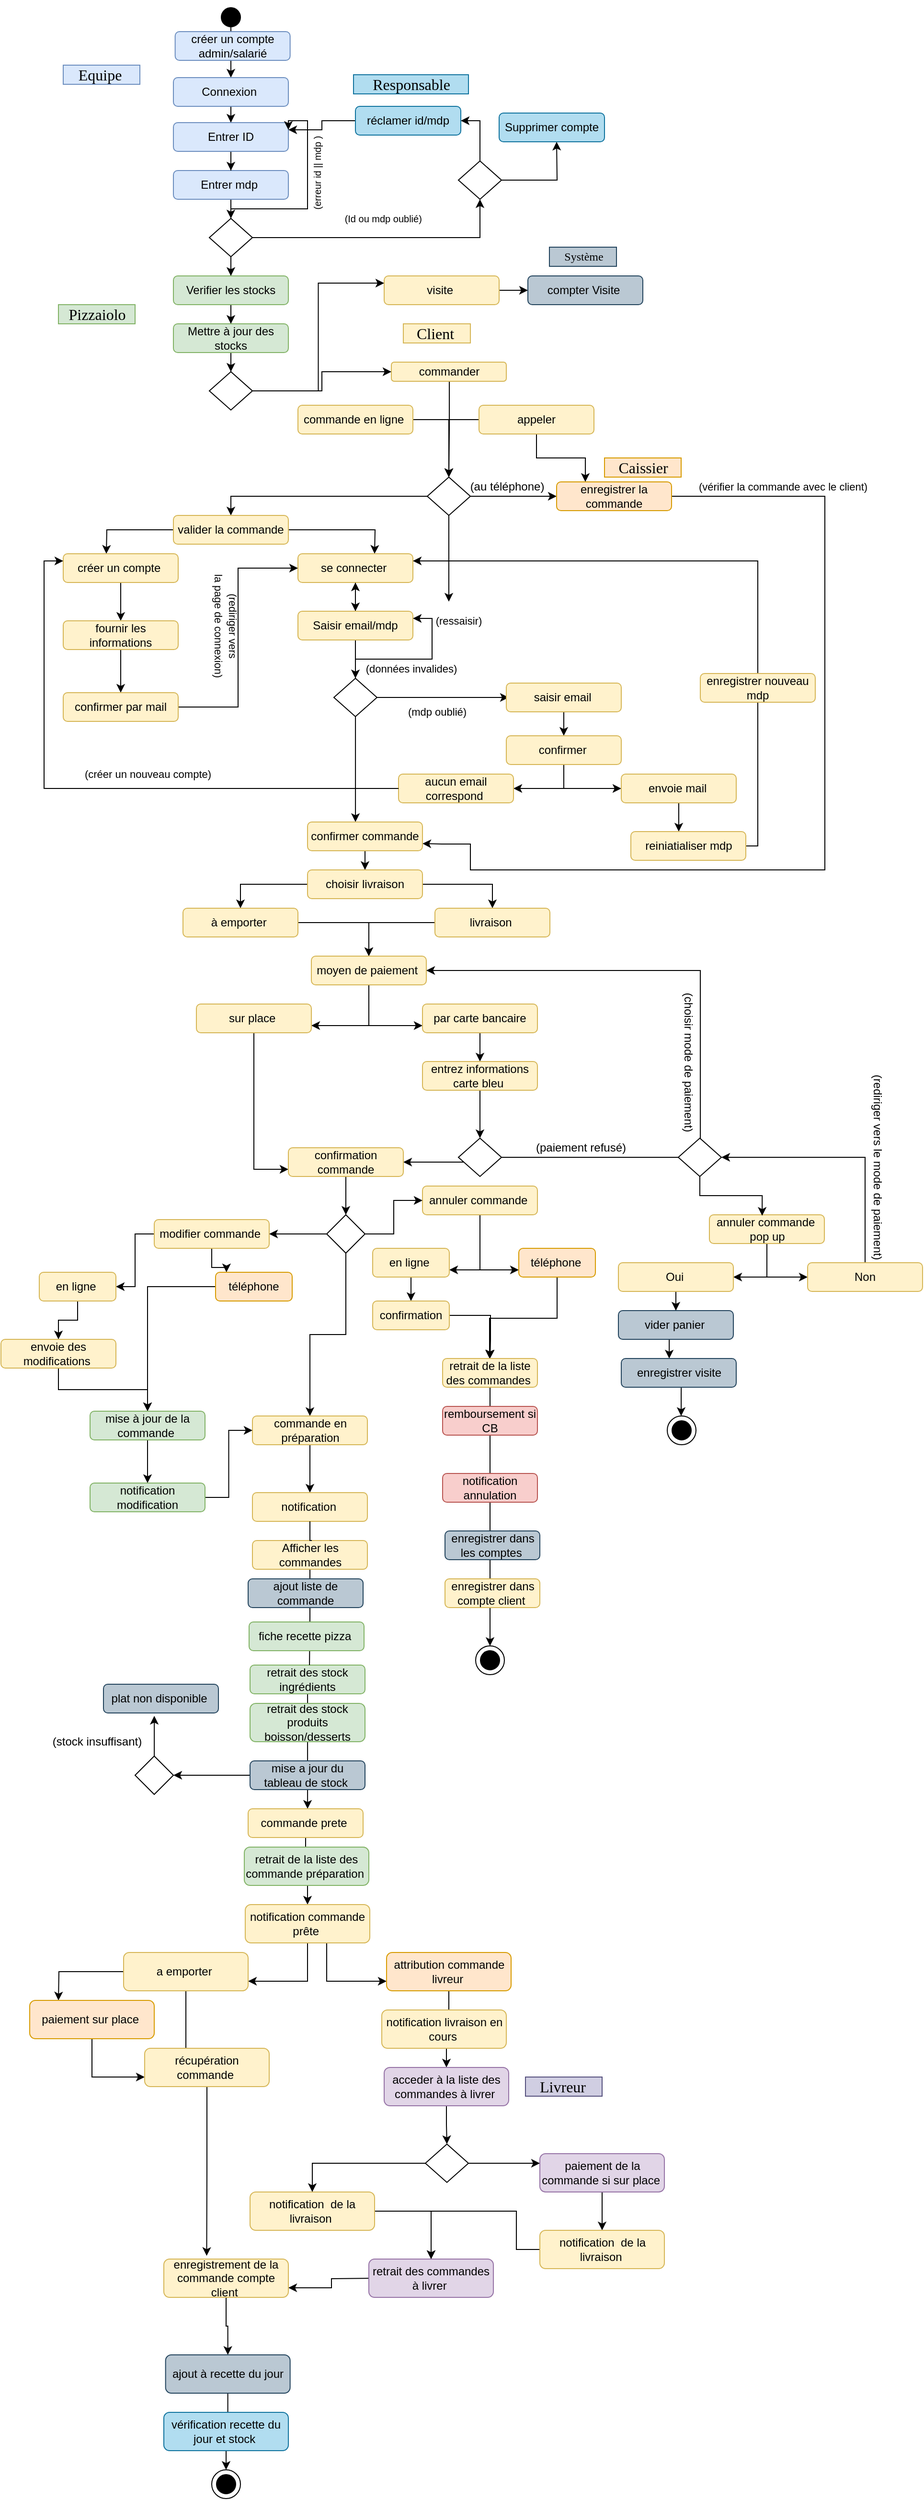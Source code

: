 <mxfile version="14.7.2" type="device"><diagram name="Page-1" id="2a216829-ef6e-dabb-86c1-c78162f3ba2b"><mxGraphModel dx="1517" dy="453" grid="1" gridSize="10" guides="1" tooltips="1" connect="1" arrows="1" fold="1" page="1" pageScale="1" pageWidth="850" pageHeight="1100" background="none" math="0" shadow="0"><root><mxCell id="0"/><mxCell id="1" parent="0"/><mxCell id="btZXWbWVGVATvZ9b52os-23" style="edgeStyle=orthogonalEdgeStyle;rounded=0;orthogonalLoop=1;jettySize=auto;html=1;entryX=0.5;entryY=0;entryDx=0;entryDy=0;" parent="1" source="btZXWbWVGVATvZ9b52os-1" target="btZXWbWVGVATvZ9b52os-2" edge="1"><mxGeometry relative="1" as="geometry"/></mxCell><mxCell id="btZXWbWVGVATvZ9b52os-24" style="edgeStyle=orthogonalEdgeStyle;rounded=0;orthogonalLoop=1;jettySize=auto;html=1;exitX=0.5;exitY=0;exitDx=0;exitDy=0;" parent="1" source="btZXWbWVGVATvZ9b52os-1" edge="1"><mxGeometry relative="1" as="geometry"><mxPoint x="220" y="40" as="targetPoint"/></mxGeometry></mxCell><mxCell id="btZXWbWVGVATvZ9b52os-1" value="" style="ellipse;whiteSpace=wrap;html=1;aspect=fixed;fillColor=#000000;" parent="1" vertex="1"><mxGeometry x="210" y="20" width="20" height="20" as="geometry"/></mxCell><mxCell id="btZXWbWVGVATvZ9b52os-11" style="edgeStyle=orthogonalEdgeStyle;rounded=0;orthogonalLoop=1;jettySize=auto;html=1;entryX=0.5;entryY=0;entryDx=0;entryDy=0;" parent="1" source="btZXWbWVGVATvZ9b52os-2" target="btZXWbWVGVATvZ9b52os-5" edge="1"><mxGeometry relative="1" as="geometry"/></mxCell><mxCell id="btZXWbWVGVATvZ9b52os-2" value="Connexion&amp;nbsp;" style="rounded=1;whiteSpace=wrap;html=1;fillColor=#dae8fc;rotation=0;strokeColor=#6c8ebf;" parent="1" vertex="1"><mxGeometry x="160" y="93" width="120" height="30" as="geometry"/></mxCell><mxCell id="btZXWbWVGVATvZ9b52os-3" value="&lt;font style=&quot;font-size: 16px&quot; face=&quot;Verdana&quot;&gt;Equipe&amp;nbsp;&lt;/font&gt;" style="text;html=1;align=center;verticalAlign=middle;resizable=0;points=[];autosize=1;strokeColor=#6c8ebf;fillColor=#dae8fc;" parent="1" vertex="1"><mxGeometry x="45" y="80" width="80" height="20" as="geometry"/></mxCell><mxCell id="btZXWbWVGVATvZ9b52os-13" style="edgeStyle=orthogonalEdgeStyle;rounded=0;orthogonalLoop=1;jettySize=auto;html=1;" parent="1" source="btZXWbWVGVATvZ9b52os-4" target="btZXWbWVGVATvZ9b52os-6" edge="1"><mxGeometry relative="1" as="geometry"/></mxCell><mxCell id="btZXWbWVGVATvZ9b52os-4" value="Entrer mdp&amp;nbsp;" style="rounded=1;whiteSpace=wrap;html=1;fillColor=#dae8fc;rotation=0;strokeColor=#6c8ebf;" parent="1" vertex="1"><mxGeometry x="160" y="190" width="120" height="30" as="geometry"/></mxCell><mxCell id="btZXWbWVGVATvZ9b52os-12" style="edgeStyle=orthogonalEdgeStyle;rounded=0;orthogonalLoop=1;jettySize=auto;html=1;" parent="1" source="btZXWbWVGVATvZ9b52os-5" target="btZXWbWVGVATvZ9b52os-4" edge="1"><mxGeometry relative="1" as="geometry"/></mxCell><mxCell id="btZXWbWVGVATvZ9b52os-5" value="Entrer ID" style="rounded=1;whiteSpace=wrap;html=1;fillColor=#dae8fc;rotation=0;strokeColor=#6c8ebf;" parent="1" vertex="1"><mxGeometry x="160" y="140" width="120" height="30" as="geometry"/></mxCell><mxCell id="btZXWbWVGVATvZ9b52os-7" style="edgeStyle=orthogonalEdgeStyle;rounded=0;orthogonalLoop=1;jettySize=auto;html=1;entryX=1;entryY=0.25;entryDx=0;entryDy=0;" parent="1" source="btZXWbWVGVATvZ9b52os-6" target="btZXWbWVGVATvZ9b52os-5" edge="1"><mxGeometry relative="1" as="geometry"><Array as="points"><mxPoint x="220" y="230"/><mxPoint x="300" y="230"/><mxPoint x="300" y="138"/></Array></mxGeometry></mxCell><mxCell id="btZXWbWVGVATvZ9b52os-31" style="edgeStyle=orthogonalEdgeStyle;rounded=0;orthogonalLoop=1;jettySize=auto;html=1;entryX=0.5;entryY=0;entryDx=0;entryDy=0;" parent="1" source="btZXWbWVGVATvZ9b52os-6" target="btZXWbWVGVATvZ9b52os-19" edge="1"><mxGeometry relative="1" as="geometry"/></mxCell><mxCell id="Mfy9SnptSqblJVTcbcia-10" style="edgeStyle=orthogonalEdgeStyle;rounded=0;orthogonalLoop=1;jettySize=auto;html=1;entryX=0.5;entryY=1;entryDx=0;entryDy=0;" edge="1" parent="1" source="btZXWbWVGVATvZ9b52os-6" target="Mfy9SnptSqblJVTcbcia-8"><mxGeometry relative="1" as="geometry"/></mxCell><mxCell id="btZXWbWVGVATvZ9b52os-6" value="" style="rhombus;whiteSpace=wrap;html=1;fillColor=#FFFFFF;" parent="1" vertex="1"><mxGeometry x="197.5" y="240" width="45" height="40" as="geometry"/></mxCell><mxCell id="btZXWbWVGVATvZ9b52os-15" style="edgeStyle=orthogonalEdgeStyle;rounded=0;orthogonalLoop=1;jettySize=auto;html=1;entryX=1;entryY=0.25;entryDx=0;entryDy=0;" parent="1" source="btZXWbWVGVATvZ9b52os-8" target="btZXWbWVGVATvZ9b52os-5" edge="1"><mxGeometry relative="1" as="geometry"/></mxCell><mxCell id="btZXWbWVGVATvZ9b52os-8" value="réclamer id/mdp" style="rounded=1;whiteSpace=wrap;html=1;fillColor=#b1ddf0;rotation=0;strokeColor=#10739e;" parent="1" vertex="1"><mxGeometry x="350" y="123" width="110" height="30" as="geometry"/></mxCell><mxCell id="btZXWbWVGVATvZ9b52os-14" value="&lt;font style=&quot;font-size: 10px&quot;&gt;(Id ou mdp oublié)&amp;nbsp;&lt;/font&gt;" style="text;html=1;align=center;verticalAlign=middle;resizable=0;points=[];autosize=1;strokeColor=none;" parent="1" vertex="1"><mxGeometry x="330" y="230" width="100" height="20" as="geometry"/></mxCell><mxCell id="btZXWbWVGVATvZ9b52os-16" value="&lt;font style=&quot;font-size: 10px&quot;&gt;(erreur id || mdp )&amp;nbsp;&amp;nbsp;&lt;/font&gt;" style="text;html=1;align=center;verticalAlign=middle;resizable=0;points=[];autosize=1;strokeColor=none;rotation=-90;" parent="1" vertex="1"><mxGeometry x="260" y="180" width="100" height="20" as="geometry"/></mxCell><mxCell id="btZXWbWVGVATvZ9b52os-32" style="edgeStyle=orthogonalEdgeStyle;rounded=0;orthogonalLoop=1;jettySize=auto;html=1;entryX=0.5;entryY=0;entryDx=0;entryDy=0;" parent="1" source="btZXWbWVGVATvZ9b52os-19" target="btZXWbWVGVATvZ9b52os-20" edge="1"><mxGeometry relative="1" as="geometry"/></mxCell><mxCell id="btZXWbWVGVATvZ9b52os-19" value="Verifier les stocks" style="rounded=1;whiteSpace=wrap;html=1;fillColor=#d5e8d4;rotation=0;strokeColor=#82b366;" parent="1" vertex="1"><mxGeometry x="160" y="300" width="120" height="30" as="geometry"/></mxCell><mxCell id="btZXWbWVGVATvZ9b52os-33" style="edgeStyle=orthogonalEdgeStyle;rounded=0;orthogonalLoop=1;jettySize=auto;html=1;" parent="1" source="btZXWbWVGVATvZ9b52os-20" target="btZXWbWVGVATvZ9b52os-27" edge="1"><mxGeometry relative="1" as="geometry"/></mxCell><mxCell id="btZXWbWVGVATvZ9b52os-20" value="Mettre à jour des stocks" style="rounded=1;whiteSpace=wrap;html=1;fillColor=#d5e8d4;rotation=0;strokeColor=#82b366;" parent="1" vertex="1"><mxGeometry x="160" y="350" width="120" height="30" as="geometry"/></mxCell><mxCell id="btZXWbWVGVATvZ9b52os-35" style="edgeStyle=orthogonalEdgeStyle;rounded=0;orthogonalLoop=1;jettySize=auto;html=1;entryX=0;entryY=0.5;entryDx=0;entryDy=0;" parent="1" source="btZXWbWVGVATvZ9b52os-21" target="btZXWbWVGVATvZ9b52os-34" edge="1"><mxGeometry relative="1" as="geometry"/></mxCell><mxCell id="btZXWbWVGVATvZ9b52os-21" value="visite&amp;nbsp;" style="rounded=1;whiteSpace=wrap;html=1;fillColor=#fff2cc;rotation=0;strokeColor=#d6b656;" parent="1" vertex="1"><mxGeometry x="380" y="300" width="120" height="30" as="geometry"/></mxCell><mxCell id="btZXWbWVGVATvZ9b52os-45" style="edgeStyle=orthogonalEdgeStyle;rounded=0;orthogonalLoop=1;jettySize=auto;html=1;entryX=0.5;entryY=0;entryDx=0;entryDy=0;" parent="1" edge="1"><mxGeometry relative="1" as="geometry"><mxPoint x="440" y="410" as="sourcePoint"/><mxPoint x="447.5" y="510" as="targetPoint"/><Array as="points"><mxPoint x="448" y="410"/><mxPoint x="448" y="460"/></Array></mxGeometry></mxCell><mxCell id="btZXWbWVGVATvZ9b52os-22" value="commander" style="rounded=1;whiteSpace=wrap;html=1;fillColor=#fff2cc;rotation=0;strokeColor=#d6b656;" parent="1" vertex="1"><mxGeometry x="387.5" y="390" width="120" height="20" as="geometry"/></mxCell><mxCell id="btZXWbWVGVATvZ9b52os-26" value="&lt;font face=&quot;Verdana&quot; style=&quot;font-size: 16px&quot;&gt;Client&amp;nbsp;&lt;/font&gt;" style="text;html=1;align=center;verticalAlign=middle;resizable=0;points=[];autosize=1;strokeColor=#d6b656;fillColor=#fff2cc;" parent="1" vertex="1"><mxGeometry x="400" y="350" width="70" height="20" as="geometry"/></mxCell><mxCell id="btZXWbWVGVATvZ9b52os-28" style="edgeStyle=orthogonalEdgeStyle;rounded=0;orthogonalLoop=1;jettySize=auto;html=1;entryX=0;entryY=0.5;entryDx=0;entryDy=0;" parent="1" source="btZXWbWVGVATvZ9b52os-27" target="btZXWbWVGVATvZ9b52os-22" edge="1"><mxGeometry relative="1" as="geometry"/></mxCell><mxCell id="btZXWbWVGVATvZ9b52os-30" style="edgeStyle=orthogonalEdgeStyle;rounded=0;orthogonalLoop=1;jettySize=auto;html=1;entryX=0;entryY=0.25;entryDx=0;entryDy=0;" parent="1" source="btZXWbWVGVATvZ9b52os-27" target="btZXWbWVGVATvZ9b52os-21" edge="1"><mxGeometry relative="1" as="geometry"/></mxCell><mxCell id="btZXWbWVGVATvZ9b52os-27" value="" style="rhombus;whiteSpace=wrap;html=1;fillColor=#FFFFFF;" parent="1" vertex="1"><mxGeometry x="197.5" y="400" width="45" height="40" as="geometry"/></mxCell><mxCell id="btZXWbWVGVATvZ9b52os-34" value="compter Visite&amp;nbsp;" style="rounded=1;whiteSpace=wrap;html=1;fillColor=#bac8d3;rotation=0;strokeColor=#23445d;" parent="1" vertex="1"><mxGeometry x="530" y="300" width="120" height="30" as="geometry"/></mxCell><mxCell id="btZXWbWVGVATvZ9b52os-43" style="edgeStyle=orthogonalEdgeStyle;rounded=0;orthogonalLoop=1;jettySize=auto;html=1;" parent="1" source="btZXWbWVGVATvZ9b52os-36" target="btZXWbWVGVATvZ9b52os-41" edge="1"><mxGeometry relative="1" as="geometry"/></mxCell><mxCell id="btZXWbWVGVATvZ9b52os-36" value="commande en ligne&amp;nbsp;" style="rounded=1;whiteSpace=wrap;html=1;fillColor=#fff2cc;rotation=0;strokeColor=#d6b656;" parent="1" vertex="1"><mxGeometry x="290" y="435" width="120" height="30" as="geometry"/></mxCell><mxCell id="btZXWbWVGVATvZ9b52os-44" style="edgeStyle=orthogonalEdgeStyle;rounded=0;orthogonalLoop=1;jettySize=auto;html=1;" parent="1" source="btZXWbWVGVATvZ9b52os-37" target="btZXWbWVGVATvZ9b52os-41" edge="1"><mxGeometry relative="1" as="geometry"/></mxCell><mxCell id="btZXWbWVGVATvZ9b52os-50" style="edgeStyle=orthogonalEdgeStyle;rounded=0;orthogonalLoop=1;jettySize=auto;html=1;entryX=0.25;entryY=0;entryDx=0;entryDy=0;" parent="1" source="btZXWbWVGVATvZ9b52os-37" target="btZXWbWVGVATvZ9b52os-49" edge="1"><mxGeometry relative="1" as="geometry"/></mxCell><mxCell id="btZXWbWVGVATvZ9b52os-37" value="appeler" style="rounded=1;whiteSpace=wrap;html=1;fillColor=#fff2cc;rotation=0;strokeColor=#d6b656;" parent="1" vertex="1"><mxGeometry x="479" y="435" width="120" height="30" as="geometry"/></mxCell><mxCell id="btZXWbWVGVATvZ9b52os-47" style="edgeStyle=orthogonalEdgeStyle;rounded=0;orthogonalLoop=1;jettySize=auto;html=1;entryX=0.5;entryY=0;entryDx=0;entryDy=0;" parent="1" source="btZXWbWVGVATvZ9b52os-41" target="btZXWbWVGVATvZ9b52os-46" edge="1"><mxGeometry relative="1" as="geometry"/></mxCell><mxCell id="btZXWbWVGVATvZ9b52os-48" style="edgeStyle=orthogonalEdgeStyle;rounded=0;orthogonalLoop=1;jettySize=auto;html=1;entryX=0;entryY=0.5;entryDx=0;entryDy=0;" parent="1" source="btZXWbWVGVATvZ9b52os-41" target="btZXWbWVGVATvZ9b52os-49" edge="1"><mxGeometry relative="1" as="geometry"><mxPoint x="510" y="530" as="targetPoint"/></mxGeometry></mxCell><mxCell id="btZXWbWVGVATvZ9b52os-56" style="edgeStyle=orthogonalEdgeStyle;rounded=0;orthogonalLoop=1;jettySize=auto;html=1;" parent="1" source="btZXWbWVGVATvZ9b52os-41" edge="1"><mxGeometry relative="1" as="geometry"><mxPoint x="447.5" y="640" as="targetPoint"/></mxGeometry></mxCell><mxCell id="btZXWbWVGVATvZ9b52os-41" value="" style="rhombus;whiteSpace=wrap;html=1;fillColor=#FFFFFF;" parent="1" vertex="1"><mxGeometry x="425" y="510" width="45" height="40" as="geometry"/></mxCell><mxCell id="btZXWbWVGVATvZ9b52os-57" style="edgeStyle=orthogonalEdgeStyle;rounded=0;orthogonalLoop=1;jettySize=auto;html=1;" parent="1" source="btZXWbWVGVATvZ9b52os-46" edge="1"><mxGeometry relative="1" as="geometry"><mxPoint x="90" y="590" as="targetPoint"/></mxGeometry></mxCell><mxCell id="btZXWbWVGVATvZ9b52os-58" style="edgeStyle=orthogonalEdgeStyle;rounded=0;orthogonalLoop=1;jettySize=auto;html=1;" parent="1" source="btZXWbWVGVATvZ9b52os-46" edge="1"><mxGeometry relative="1" as="geometry"><mxPoint x="370" y="590" as="targetPoint"/></mxGeometry></mxCell><mxCell id="btZXWbWVGVATvZ9b52os-46" value="valider la commande" style="rounded=1;whiteSpace=wrap;html=1;fillColor=#fff2cc;rotation=0;strokeColor=#d6b656;" parent="1" vertex="1"><mxGeometry x="160" y="550" width="120" height="30" as="geometry"/></mxCell><mxCell id="btZXWbWVGVATvZ9b52os-104" style="edgeStyle=orthogonalEdgeStyle;rounded=0;orthogonalLoop=1;jettySize=auto;html=1;entryX=1;entryY=0.75;entryDx=0;entryDy=0;" parent="1" source="btZXWbWVGVATvZ9b52os-49" target="btZXWbWVGVATvZ9b52os-96" edge="1"><mxGeometry relative="1" as="geometry"><mxPoint x="430" y="890" as="targetPoint"/><Array as="points"><mxPoint x="840" y="530"/><mxPoint x="840" y="920"/><mxPoint x="470" y="920"/><mxPoint x="470" y="893"/><mxPoint x="440" y="893"/></Array></mxGeometry></mxCell><mxCell id="btZXWbWVGVATvZ9b52os-49" value="enregistrer la commande" style="rounded=1;whiteSpace=wrap;html=1;fillColor=#ffe6cc;rotation=0;strokeColor=#d79b00;" parent="1" vertex="1"><mxGeometry x="560" y="515" width="120" height="30" as="geometry"/></mxCell><mxCell id="btZXWbWVGVATvZ9b52os-249" style="edgeStyle=orthogonalEdgeStyle;rounded=0;orthogonalLoop=1;jettySize=auto;html=1;" parent="1" source="btZXWbWVGVATvZ9b52os-51" target="btZXWbWVGVATvZ9b52os-86" edge="1"><mxGeometry relative="1" as="geometry"/></mxCell><mxCell id="btZXWbWVGVATvZ9b52os-51" value="créer un compte&amp;nbsp;" style="rounded=1;whiteSpace=wrap;html=1;fillColor=#fff2cc;rotation=0;strokeColor=#d6b656;" parent="1" vertex="1"><mxGeometry x="45" y="590" width="120" height="30" as="geometry"/></mxCell><mxCell id="btZXWbWVGVATvZ9b52os-61" style="edgeStyle=orthogonalEdgeStyle;rounded=0;orthogonalLoop=1;jettySize=auto;html=1;entryX=0.5;entryY=0;entryDx=0;entryDy=0;" parent="1" source="btZXWbWVGVATvZ9b52os-52" target="btZXWbWVGVATvZ9b52os-59" edge="1"><mxGeometry relative="1" as="geometry"/></mxCell><mxCell id="btZXWbWVGVATvZ9b52os-52" value="se connecter&amp;nbsp;" style="rounded=1;whiteSpace=wrap;html=1;fillColor=#fff2cc;rotation=0;strokeColor=#d6b656;" parent="1" vertex="1"><mxGeometry x="290" y="590" width="120" height="30" as="geometry"/></mxCell><mxCell id="btZXWbWVGVATvZ9b52os-53" value="&lt;font face=&quot;Verdana&quot; style=&quot;font-size: 16px&quot;&gt;Caissier&lt;/font&gt;" style="text;html=1;align=center;verticalAlign=middle;resizable=0;points=[];autosize=1;strokeColor=#d79b00;fillColor=#ffe6cc;" parent="1" vertex="1"><mxGeometry x="610" y="490" width="80" height="20" as="geometry"/></mxCell><mxCell id="btZXWbWVGVATvZ9b52os-55" value="(au téléphone)" style="text;html=1;align=center;verticalAlign=middle;resizable=0;points=[];autosize=1;strokeColor=none;" parent="1" vertex="1"><mxGeometry x="463" y="510" width="90" height="20" as="geometry"/></mxCell><mxCell id="btZXWbWVGVATvZ9b52os-62" style="edgeStyle=orthogonalEdgeStyle;rounded=0;orthogonalLoop=1;jettySize=auto;html=1;entryX=0.5;entryY=0;entryDx=0;entryDy=0;" parent="1" source="btZXWbWVGVATvZ9b52os-59" target="btZXWbWVGVATvZ9b52os-60" edge="1"><mxGeometry relative="1" as="geometry"/></mxCell><mxCell id="btZXWbWVGVATvZ9b52os-87" value="" style="edgeStyle=orthogonalEdgeStyle;rounded=0;orthogonalLoop=1;jettySize=auto;html=1;" parent="1" source="btZXWbWVGVATvZ9b52os-59" target="btZXWbWVGVATvZ9b52os-52" edge="1"><mxGeometry relative="1" as="geometry"/></mxCell><mxCell id="btZXWbWVGVATvZ9b52os-59" value="Saisir email/mdp" style="rounded=1;whiteSpace=wrap;html=1;fillColor=#fff2cc;rotation=0;strokeColor=#d6b656;" parent="1" vertex="1"><mxGeometry x="290" y="650" width="120" height="30" as="geometry"/></mxCell><mxCell id="btZXWbWVGVATvZ9b52os-63" style="edgeStyle=orthogonalEdgeStyle;rounded=0;orthogonalLoop=1;jettySize=auto;html=1;entryX=1;entryY=0.25;entryDx=0;entryDy=0;" parent="1" source="btZXWbWVGVATvZ9b52os-60" target="btZXWbWVGVATvZ9b52os-59" edge="1"><mxGeometry relative="1" as="geometry"/></mxCell><mxCell id="btZXWbWVGVATvZ9b52os-68" style="edgeStyle=orthogonalEdgeStyle;rounded=0;orthogonalLoop=1;jettySize=auto;html=1;" parent="1" source="btZXWbWVGVATvZ9b52os-60" edge="1"><mxGeometry relative="1" as="geometry"><mxPoint x="510" y="740" as="targetPoint"/></mxGeometry></mxCell><mxCell id="btZXWbWVGVATvZ9b52os-97" style="edgeStyle=orthogonalEdgeStyle;rounded=0;orthogonalLoop=1;jettySize=auto;html=1;entryX=0.417;entryY=0;entryDx=0;entryDy=0;entryPerimeter=0;" parent="1" source="btZXWbWVGVATvZ9b52os-60" target="btZXWbWVGVATvZ9b52os-96" edge="1"><mxGeometry relative="1" as="geometry"/></mxCell><mxCell id="btZXWbWVGVATvZ9b52os-60" value="" style="rhombus;whiteSpace=wrap;html=1;fillColor=#FFFFFF;" parent="1" vertex="1"><mxGeometry x="327.5" y="720" width="45" height="40" as="geometry"/></mxCell><mxCell id="btZXWbWVGVATvZ9b52os-64" value="&lt;font style=&quot;font-size: 11px&quot;&gt;(données invalides)&lt;/font&gt;" style="text;html=1;align=center;verticalAlign=middle;resizable=0;points=[];autosize=1;strokeColor=none;" parent="1" vertex="1"><mxGeometry x="353" y="700" width="110" height="20" as="geometry"/></mxCell><mxCell id="btZXWbWVGVATvZ9b52os-65" value="&lt;font style=&quot;font-size: 11px&quot;&gt;(ressaisir)&amp;nbsp;&lt;/font&gt;" style="text;html=1;align=center;verticalAlign=middle;resizable=0;points=[];autosize=1;strokeColor=none;" parent="1" vertex="1"><mxGeometry x="424" y="650" width="70" height="20" as="geometry"/></mxCell><mxCell id="btZXWbWVGVATvZ9b52os-67" value="&lt;font style=&quot;font-size: 11px&quot;&gt;(créer un nouveau compte)&lt;/font&gt;" style="text;html=1;align=center;verticalAlign=middle;resizable=0;points=[];autosize=1;strokeColor=none;rotation=0;" parent="1" vertex="1"><mxGeometry x="58" y="810" width="150" height="20" as="geometry"/></mxCell><mxCell id="btZXWbWVGVATvZ9b52os-69" value="&lt;font style=&quot;font-size: 11px&quot;&gt;(mdp oublié)&lt;/font&gt;" style="text;html=1;align=center;verticalAlign=middle;resizable=0;points=[];autosize=1;strokeColor=none;" parent="1" vertex="1"><mxGeometry x="395" y="745" width="80" height="20" as="geometry"/></mxCell><mxCell id="btZXWbWVGVATvZ9b52os-72" style="edgeStyle=orthogonalEdgeStyle;rounded=0;orthogonalLoop=1;jettySize=auto;html=1;entryX=0.5;entryY=0;entryDx=0;entryDy=0;" parent="1" source="btZXWbWVGVATvZ9b52os-70" target="btZXWbWVGVATvZ9b52os-71" edge="1"><mxGeometry relative="1" as="geometry"/></mxCell><mxCell id="btZXWbWVGVATvZ9b52os-70" value="saisir email&amp;nbsp;" style="rounded=1;whiteSpace=wrap;html=1;fillColor=#fff2cc;rotation=0;strokeColor=#d6b656;" parent="1" vertex="1"><mxGeometry x="507.5" y="725" width="120" height="30" as="geometry"/></mxCell><mxCell id="btZXWbWVGVATvZ9b52os-77" style="edgeStyle=orthogonalEdgeStyle;rounded=0;orthogonalLoop=1;jettySize=auto;html=1;entryX=1;entryY=0.5;entryDx=0;entryDy=0;" parent="1" source="btZXWbWVGVATvZ9b52os-71" target="btZXWbWVGVATvZ9b52os-73" edge="1"><mxGeometry relative="1" as="geometry"/></mxCell><mxCell id="btZXWbWVGVATvZ9b52os-80" style="edgeStyle=orthogonalEdgeStyle;rounded=0;orthogonalLoop=1;jettySize=auto;html=1;entryX=0;entryY=0.5;entryDx=0;entryDy=0;" parent="1" source="btZXWbWVGVATvZ9b52os-71" target="btZXWbWVGVATvZ9b52os-79" edge="1"><mxGeometry relative="1" as="geometry"/></mxCell><mxCell id="btZXWbWVGVATvZ9b52os-71" value="confirmer&amp;nbsp;" style="rounded=1;whiteSpace=wrap;html=1;fillColor=#fff2cc;rotation=0;strokeColor=#d6b656;" parent="1" vertex="1"><mxGeometry x="507.5" y="780" width="120" height="30" as="geometry"/></mxCell><mxCell id="btZXWbWVGVATvZ9b52os-73" value="aucun email correspond&amp;nbsp;" style="rounded=1;whiteSpace=wrap;html=1;fillColor=#fff2cc;rotation=0;strokeColor=#d6b656;" parent="1" vertex="1"><mxGeometry x="395" y="820" width="120" height="30" as="geometry"/></mxCell><mxCell id="btZXWbWVGVATvZ9b52os-83" style="edgeStyle=orthogonalEdgeStyle;rounded=0;orthogonalLoop=1;jettySize=auto;html=1;" parent="1" source="btZXWbWVGVATvZ9b52os-79" edge="1"><mxGeometry relative="1" as="geometry"><mxPoint x="687.5" y="880" as="targetPoint"/></mxGeometry></mxCell><mxCell id="btZXWbWVGVATvZ9b52os-79" value="envoie mail&amp;nbsp;" style="rounded=1;whiteSpace=wrap;html=1;fillColor=#fff2cc;rotation=0;strokeColor=#d6b656;" parent="1" vertex="1"><mxGeometry x="627.5" y="820" width="120" height="30" as="geometry"/></mxCell><mxCell id="btZXWbWVGVATvZ9b52os-84" style="edgeStyle=orthogonalEdgeStyle;rounded=0;orthogonalLoop=1;jettySize=auto;html=1;entryX=1;entryY=0.25;entryDx=0;entryDy=0;" parent="1" source="btZXWbWVGVATvZ9b52os-81" target="btZXWbWVGVATvZ9b52os-52" edge="1"><mxGeometry relative="1" as="geometry"><Array as="points"><mxPoint x="770" y="895"/><mxPoint x="770" y="598"/></Array></mxGeometry></mxCell><mxCell id="btZXWbWVGVATvZ9b52os-81" value="reiniatialiser mdp" style="rounded=1;whiteSpace=wrap;html=1;fillColor=#fff2cc;rotation=0;strokeColor=#d6b656;" parent="1" vertex="1"><mxGeometry x="637.5" y="880" width="120" height="30" as="geometry"/></mxCell><mxCell id="btZXWbWVGVATvZ9b52os-85" value="enregistrer nouveau mdp" style="rounded=1;whiteSpace=wrap;html=1;fillColor=#fff2cc;rotation=0;strokeColor=#d6b656;" parent="1" vertex="1"><mxGeometry x="710" y="715" width="120" height="30" as="geometry"/></mxCell><mxCell id="btZXWbWVGVATvZ9b52os-89" value="" style="edgeStyle=orthogonalEdgeStyle;rounded=0;orthogonalLoop=1;jettySize=auto;html=1;" parent="1" source="btZXWbWVGVATvZ9b52os-86" target="btZXWbWVGVATvZ9b52os-88" edge="1"><mxGeometry relative="1" as="geometry"/></mxCell><mxCell id="btZXWbWVGVATvZ9b52os-86" value="fournir les informations" style="rounded=1;whiteSpace=wrap;html=1;fillColor=#fff2cc;rotation=0;strokeColor=#d6b656;" parent="1" vertex="1"><mxGeometry x="45" y="660" width="120" height="30" as="geometry"/></mxCell><mxCell id="btZXWbWVGVATvZ9b52os-90" style="edgeStyle=orthogonalEdgeStyle;rounded=0;orthogonalLoop=1;jettySize=auto;html=1;entryX=0;entryY=0.5;entryDx=0;entryDy=0;" parent="1" source="btZXWbWVGVATvZ9b52os-88" target="btZXWbWVGVATvZ9b52os-52" edge="1"><mxGeometry relative="1" as="geometry"/></mxCell><mxCell id="btZXWbWVGVATvZ9b52os-88" value="confirmer par mail" style="rounded=1;whiteSpace=wrap;html=1;fillColor=#fff2cc;rotation=0;strokeColor=#d6b656;" parent="1" vertex="1"><mxGeometry x="45" y="735" width="120" height="30" as="geometry"/></mxCell><mxCell id="btZXWbWVGVATvZ9b52os-91" value="&lt;font style=&quot;font-size: 11px&quot;&gt;(rediriger vers &lt;br&gt;la page de connexion)&lt;/font&gt;" style="text;html=1;align=center;verticalAlign=middle;resizable=0;points=[];autosize=1;strokeColor=none;rotation=90;" parent="1" vertex="1"><mxGeometry x="155" y="645" width="120" height="40" as="geometry"/></mxCell><mxCell id="btZXWbWVGVATvZ9b52os-94" value="&lt;font face=&quot;Verdana&quot;&gt;&lt;span style=&quot;font-size: 16px&quot;&gt;Responsable&lt;/span&gt;&lt;/font&gt;" style="text;html=1;align=center;verticalAlign=middle;resizable=0;points=[];autosize=1;strokeColor=#10739e;fillColor=#b1ddf0;" parent="1" vertex="1"><mxGeometry x="348" y="90" width="120" height="20" as="geometry"/></mxCell><mxCell id="btZXWbWVGVATvZ9b52os-95" value="&lt;font face=&quot;Verdana&quot;&gt;&lt;span style=&quot;font-size: 16px&quot;&gt;Pizzaiolo&lt;/span&gt;&lt;/font&gt;" style="text;html=1;align=center;verticalAlign=middle;resizable=0;points=[];autosize=1;strokeColor=#82b366;fillColor=#d5e8d4;" parent="1" vertex="1"><mxGeometry x="40" y="330" width="80" height="20" as="geometry"/></mxCell><mxCell id="btZXWbWVGVATvZ9b52os-101" style="edgeStyle=orthogonalEdgeStyle;rounded=0;orthogonalLoop=1;jettySize=auto;html=1;" parent="1" source="btZXWbWVGVATvZ9b52os-96" target="btZXWbWVGVATvZ9b52os-98" edge="1"><mxGeometry relative="1" as="geometry"/></mxCell><mxCell id="btZXWbWVGVATvZ9b52os-248" style="edgeStyle=orthogonalEdgeStyle;rounded=0;orthogonalLoop=1;jettySize=auto;html=1;entryX=0;entryY=0.25;entryDx=0;entryDy=0;exitX=0;exitY=0.5;exitDx=0;exitDy=0;" parent="1" source="btZXWbWVGVATvZ9b52os-73" target="btZXWbWVGVATvZ9b52os-51" edge="1"><mxGeometry relative="1" as="geometry"/></mxCell><mxCell id="btZXWbWVGVATvZ9b52os-96" value="confirmer commande" style="rounded=1;whiteSpace=wrap;html=1;fillColor=#fff2cc;rotation=0;strokeColor=#d6b656;" parent="1" vertex="1"><mxGeometry x="300" y="870" width="120" height="30" as="geometry"/></mxCell><mxCell id="btZXWbWVGVATvZ9b52os-102" style="edgeStyle=orthogonalEdgeStyle;rounded=0;orthogonalLoop=1;jettySize=auto;html=1;" parent="1" source="btZXWbWVGVATvZ9b52os-98" target="btZXWbWVGVATvZ9b52os-99" edge="1"><mxGeometry relative="1" as="geometry"/></mxCell><mxCell id="btZXWbWVGVATvZ9b52os-103" style="edgeStyle=orthogonalEdgeStyle;rounded=0;orthogonalLoop=1;jettySize=auto;html=1;entryX=0.5;entryY=0;entryDx=0;entryDy=0;" parent="1" source="btZXWbWVGVATvZ9b52os-98" target="btZXWbWVGVATvZ9b52os-100" edge="1"><mxGeometry relative="1" as="geometry"/></mxCell><mxCell id="btZXWbWVGVATvZ9b52os-98" value="choisir livraison" style="rounded=1;whiteSpace=wrap;html=1;fillColor=#fff2cc;rotation=0;strokeColor=#d6b656;" parent="1" vertex="1"><mxGeometry x="300" y="920" width="120" height="30" as="geometry"/></mxCell><mxCell id="btZXWbWVGVATvZ9b52os-107" style="edgeStyle=orthogonalEdgeStyle;rounded=0;orthogonalLoop=1;jettySize=auto;html=1;" parent="1" source="btZXWbWVGVATvZ9b52os-99" target="btZXWbWVGVATvZ9b52os-106" edge="1"><mxGeometry relative="1" as="geometry"/></mxCell><mxCell id="btZXWbWVGVATvZ9b52os-99" value="à emporter&amp;nbsp;" style="rounded=1;whiteSpace=wrap;html=1;fillColor=#fff2cc;rotation=0;strokeColor=#d6b656;" parent="1" vertex="1"><mxGeometry x="170" y="960" width="120" height="30" as="geometry"/></mxCell><mxCell id="btZXWbWVGVATvZ9b52os-108" style="edgeStyle=orthogonalEdgeStyle;rounded=0;orthogonalLoop=1;jettySize=auto;html=1;entryX=0.5;entryY=0;entryDx=0;entryDy=0;" parent="1" source="btZXWbWVGVATvZ9b52os-100" target="btZXWbWVGVATvZ9b52os-106" edge="1"><mxGeometry relative="1" as="geometry"/></mxCell><mxCell id="btZXWbWVGVATvZ9b52os-100" value="livraison&amp;nbsp;" style="rounded=1;whiteSpace=wrap;html=1;fillColor=#fff2cc;rotation=0;strokeColor=#d6b656;" parent="1" vertex="1"><mxGeometry x="433" y="960" width="120" height="30" as="geometry"/></mxCell><mxCell id="btZXWbWVGVATvZ9b52os-105" value="&lt;font style=&quot;font-size: 11px&quot;&gt;(vérifier la commande avec le client)&lt;/font&gt;" style="text;html=1;align=center;verticalAlign=middle;resizable=0;points=[];autosize=1;strokeColor=none;rotation=0;" parent="1" vertex="1"><mxGeometry x="700.5" y="510" width="190" height="20" as="geometry"/></mxCell><mxCell id="btZXWbWVGVATvZ9b52os-111" style="edgeStyle=orthogonalEdgeStyle;rounded=0;orthogonalLoop=1;jettySize=auto;html=1;entryX=1;entryY=0.75;entryDx=0;entryDy=0;" parent="1" source="btZXWbWVGVATvZ9b52os-106" target="btZXWbWVGVATvZ9b52os-109" edge="1"><mxGeometry relative="1" as="geometry"/></mxCell><mxCell id="btZXWbWVGVATvZ9b52os-112" style="edgeStyle=orthogonalEdgeStyle;rounded=0;orthogonalLoop=1;jettySize=auto;html=1;entryX=0;entryY=0.75;entryDx=0;entryDy=0;" parent="1" source="btZXWbWVGVATvZ9b52os-106" target="btZXWbWVGVATvZ9b52os-110" edge="1"><mxGeometry relative="1" as="geometry"/></mxCell><mxCell id="btZXWbWVGVATvZ9b52os-106" value="moyen de paiement&amp;nbsp;" style="rounded=1;whiteSpace=wrap;html=1;fillColor=#fff2cc;rotation=0;strokeColor=#d6b656;" parent="1" vertex="1"><mxGeometry x="304" y="1010" width="120" height="30" as="geometry"/></mxCell><mxCell id="btZXWbWVGVATvZ9b52os-143" style="edgeStyle=orthogonalEdgeStyle;rounded=0;orthogonalLoop=1;jettySize=auto;html=1;entryX=0;entryY=0.75;entryDx=0;entryDy=0;" parent="1" source="btZXWbWVGVATvZ9b52os-109" target="btZXWbWVGVATvZ9b52os-142" edge="1"><mxGeometry relative="1" as="geometry"/></mxCell><mxCell id="btZXWbWVGVATvZ9b52os-109" value="sur place&amp;nbsp;" style="rounded=1;whiteSpace=wrap;html=1;fillColor=#fff2cc;rotation=0;strokeColor=#d6b656;" parent="1" vertex="1"><mxGeometry x="184" y="1060" width="120" height="30" as="geometry"/></mxCell><mxCell id="btZXWbWVGVATvZ9b52os-141" style="edgeStyle=orthogonalEdgeStyle;rounded=0;orthogonalLoop=1;jettySize=auto;html=1;" parent="1" source="btZXWbWVGVATvZ9b52os-110" target="btZXWbWVGVATvZ9b52os-113" edge="1"><mxGeometry relative="1" as="geometry"/></mxCell><mxCell id="btZXWbWVGVATvZ9b52os-110" value="par carte bancaire" style="rounded=1;whiteSpace=wrap;html=1;fillColor=#fff2cc;rotation=0;strokeColor=#d6b656;" parent="1" vertex="1"><mxGeometry x="420" y="1060" width="120" height="30" as="geometry"/></mxCell><mxCell id="btZXWbWVGVATvZ9b52os-115" style="edgeStyle=orthogonalEdgeStyle;rounded=0;orthogonalLoop=1;jettySize=auto;html=1;entryX=0.5;entryY=0;entryDx=0;entryDy=0;" parent="1" source="btZXWbWVGVATvZ9b52os-113" target="btZXWbWVGVATvZ9b52os-114" edge="1"><mxGeometry relative="1" as="geometry"/></mxCell><mxCell id="btZXWbWVGVATvZ9b52os-113" value="entrez informations carte bleu&amp;nbsp;" style="rounded=1;whiteSpace=wrap;html=1;fillColor=#fff2cc;rotation=0;strokeColor=#d6b656;" parent="1" vertex="1"><mxGeometry x="420" y="1120" width="120" height="30" as="geometry"/></mxCell><mxCell id="btZXWbWVGVATvZ9b52os-118" style="edgeStyle=orthogonalEdgeStyle;rounded=0;orthogonalLoop=1;jettySize=auto;html=1;entryX=1;entryY=0.5;entryDx=0;entryDy=0;" parent="1" source="btZXWbWVGVATvZ9b52os-114" target="btZXWbWVGVATvZ9b52os-106" edge="1"><mxGeometry relative="1" as="geometry"><Array as="points"><mxPoint x="710" y="1220"/><mxPoint x="710" y="1025"/></Array></mxGeometry></mxCell><mxCell id="btZXWbWVGVATvZ9b52os-144" style="edgeStyle=orthogonalEdgeStyle;rounded=0;orthogonalLoop=1;jettySize=auto;html=1;entryX=1;entryY=0.5;entryDx=0;entryDy=0;" parent="1" source="btZXWbWVGVATvZ9b52os-114" target="btZXWbWVGVATvZ9b52os-142" edge="1"><mxGeometry relative="1" as="geometry"><Array as="points"><mxPoint x="450" y="1225"/><mxPoint x="450" y="1225"/></Array></mxGeometry></mxCell><mxCell id="btZXWbWVGVATvZ9b52os-114" value="" style="rhombus;whiteSpace=wrap;html=1;fillColor=#FFFFFF;" parent="1" vertex="1"><mxGeometry x="457.5" y="1200" width="45" height="40" as="geometry"/></mxCell><mxCell id="btZXWbWVGVATvZ9b52os-120" value="(paiement refusé)" style="text;html=1;align=center;verticalAlign=middle;resizable=0;points=[];autosize=1;strokeColor=none;" parent="1" vertex="1"><mxGeometry x="530" y="1200" width="110" height="20" as="geometry"/></mxCell><mxCell id="btZXWbWVGVATvZ9b52os-130" style="edgeStyle=orthogonalEdgeStyle;rounded=0;orthogonalLoop=1;jettySize=auto;html=1;entryX=1;entryY=0.5;entryDx=0;entryDy=0;" parent="1" source="btZXWbWVGVATvZ9b52os-121" target="btZXWbWVGVATvZ9b52os-128" edge="1"><mxGeometry relative="1" as="geometry"/></mxCell><mxCell id="btZXWbWVGVATvZ9b52os-131" style="edgeStyle=orthogonalEdgeStyle;rounded=0;orthogonalLoop=1;jettySize=auto;html=1;entryX=0;entryY=0.5;entryDx=0;entryDy=0;" parent="1" source="btZXWbWVGVATvZ9b52os-121" target="btZXWbWVGVATvZ9b52os-129" edge="1"><mxGeometry relative="1" as="geometry"/></mxCell><mxCell id="btZXWbWVGVATvZ9b52os-121" value="annuler commande&amp;nbsp;&lt;br&gt;pop up" style="rounded=1;whiteSpace=wrap;html=1;fillColor=#fff2cc;rotation=0;strokeColor=#d6b656;" parent="1" vertex="1"><mxGeometry x="719.5" y="1280" width="120" height="30" as="geometry"/></mxCell><mxCell id="btZXWbWVGVATvZ9b52os-127" style="edgeStyle=orthogonalEdgeStyle;rounded=0;orthogonalLoop=1;jettySize=auto;html=1;entryX=0.459;entryY=0.034;entryDx=0;entryDy=0;entryPerimeter=0;" parent="1" source="btZXWbWVGVATvZ9b52os-123" target="btZXWbWVGVATvZ9b52os-121" edge="1"><mxGeometry relative="1" as="geometry"/></mxCell><mxCell id="btZXWbWVGVATvZ9b52os-123" value="" style="rhombus;whiteSpace=wrap;html=1;fillColor=#FFFFFF;" parent="1" vertex="1"><mxGeometry x="687" y="1200" width="45" height="40" as="geometry"/></mxCell><mxCell id="btZXWbWVGVATvZ9b52os-126" value="(choisir mode de paiement)" style="text;html=1;align=center;verticalAlign=middle;resizable=0;points=[];autosize=1;strokeColor=none;rotation=90;" parent="1" vertex="1"><mxGeometry x="617.5" y="1110" width="160" height="20" as="geometry"/></mxCell><mxCell id="btZXWbWVGVATvZ9b52os-172" style="edgeStyle=orthogonalEdgeStyle;rounded=0;orthogonalLoop=1;jettySize=auto;html=1;" parent="1" source="btZXWbWVGVATvZ9b52os-128" target="btZXWbWVGVATvZ9b52os-134" edge="1"><mxGeometry relative="1" as="geometry"/></mxCell><mxCell id="btZXWbWVGVATvZ9b52os-128" value="Oui&amp;nbsp;" style="rounded=1;whiteSpace=wrap;html=1;fillColor=#fff2cc;rotation=0;strokeColor=#d6b656;" parent="1" vertex="1"><mxGeometry x="624.5" y="1330" width="120" height="30" as="geometry"/></mxCell><mxCell id="btZXWbWVGVATvZ9b52os-132" style="edgeStyle=orthogonalEdgeStyle;rounded=0;orthogonalLoop=1;jettySize=auto;html=1;entryX=1;entryY=0.5;entryDx=0;entryDy=0;" parent="1" source="btZXWbWVGVATvZ9b52os-129" target="btZXWbWVGVATvZ9b52os-123" edge="1"><mxGeometry relative="1" as="geometry"><Array as="points"><mxPoint x="882" y="1220"/></Array></mxGeometry></mxCell><mxCell id="btZXWbWVGVATvZ9b52os-129" value="Non" style="rounded=1;whiteSpace=wrap;html=1;fillColor=#fff2cc;rotation=0;strokeColor=#d6b656;" parent="1" vertex="1"><mxGeometry x="822" y="1330" width="120" height="30" as="geometry"/></mxCell><mxCell id="btZXWbWVGVATvZ9b52os-133" value="(rediriger vers le mode de paiement)" style="text;html=1;align=center;verticalAlign=middle;resizable=0;points=[];autosize=1;strokeColor=none;rotation=90;" parent="1" vertex="1"><mxGeometry x="790" y="1220" width="210" height="20" as="geometry"/></mxCell><mxCell id="btZXWbWVGVATvZ9b52os-137" style="edgeStyle=orthogonalEdgeStyle;rounded=0;orthogonalLoop=1;jettySize=auto;html=1;" parent="1" edge="1"><mxGeometry relative="1" as="geometry"><mxPoint x="677.559" y="1410" as="sourcePoint"/><mxPoint x="677.559" y="1430" as="targetPoint"/></mxGeometry></mxCell><mxCell id="btZXWbWVGVATvZ9b52os-134" value="vider panier&amp;nbsp;" style="rounded=1;whiteSpace=wrap;html=1;fillColor=#bac8d3;rotation=0;strokeColor=#23445d;" parent="1" vertex="1"><mxGeometry x="624.5" y="1380" width="120" height="30" as="geometry"/></mxCell><mxCell id="btZXWbWVGVATvZ9b52os-138" style="edgeStyle=orthogonalEdgeStyle;rounded=0;orthogonalLoop=1;jettySize=auto;html=1;" parent="1" edge="1"><mxGeometry relative="1" as="geometry"><mxPoint x="690" y="1490" as="targetPoint"/><mxPoint x="690.059" y="1460" as="sourcePoint"/></mxGeometry></mxCell><mxCell id="btZXWbWVGVATvZ9b52os-135" value="enregistrer visite" style="rounded=1;whiteSpace=wrap;html=1;fillColor=#bac8d3;rotation=0;strokeColor=#23445d;" parent="1" vertex="1"><mxGeometry x="627.5" y="1430" width="120" height="30" as="geometry"/></mxCell><mxCell id="btZXWbWVGVATvZ9b52os-155" style="edgeStyle=orthogonalEdgeStyle;rounded=0;orthogonalLoop=1;jettySize=auto;html=1;" parent="1" source="btZXWbWVGVATvZ9b52os-142" target="btZXWbWVGVATvZ9b52os-151" edge="1"><mxGeometry relative="1" as="geometry"/></mxCell><mxCell id="btZXWbWVGVATvZ9b52os-142" value="confirmation commande" style="rounded=1;whiteSpace=wrap;html=1;fillColor=#fff2cc;rotation=0;strokeColor=#d6b656;" parent="1" vertex="1"><mxGeometry x="280" y="1210" width="120" height="30" as="geometry"/></mxCell><mxCell id="btZXWbWVGVATvZ9b52os-160" style="edgeStyle=orthogonalEdgeStyle;rounded=0;orthogonalLoop=1;jettySize=auto;html=1;entryX=1;entryY=0.5;entryDx=0;entryDy=0;" parent="1" source="btZXWbWVGVATvZ9b52os-145" target="btZXWbWVGVATvZ9b52os-158" edge="1"><mxGeometry relative="1" as="geometry"/></mxCell><mxCell id="btZXWbWVGVATvZ9b52os-161" style="edgeStyle=orthogonalEdgeStyle;rounded=0;orthogonalLoop=1;jettySize=auto;html=1;entryX=0.142;entryY=0;entryDx=0;entryDy=0;entryPerimeter=0;" parent="1" source="btZXWbWVGVATvZ9b52os-145" target="btZXWbWVGVATvZ9b52os-159" edge="1"><mxGeometry relative="1" as="geometry"/></mxCell><mxCell id="btZXWbWVGVATvZ9b52os-145" value="modifier commande&amp;nbsp;" style="rounded=1;whiteSpace=wrap;html=1;fillColor=#fff2cc;rotation=0;strokeColor=#d6b656;" parent="1" vertex="1"><mxGeometry x="140" y="1285" width="120" height="30" as="geometry"/></mxCell><mxCell id="btZXWbWVGVATvZ9b52os-176" style="edgeStyle=orthogonalEdgeStyle;rounded=0;orthogonalLoop=1;jettySize=auto;html=1;entryX=1;entryY=0.75;entryDx=0;entryDy=0;" parent="1" source="btZXWbWVGVATvZ9b52os-146" target="btZXWbWVGVATvZ9b52os-171" edge="1"><mxGeometry relative="1" as="geometry"/></mxCell><mxCell id="btZXWbWVGVATvZ9b52os-177" style="edgeStyle=orthogonalEdgeStyle;rounded=0;orthogonalLoop=1;jettySize=auto;html=1;entryX=0;entryY=0.75;entryDx=0;entryDy=0;" parent="1" source="btZXWbWVGVATvZ9b52os-146" target="btZXWbWVGVATvZ9b52os-175" edge="1"><mxGeometry relative="1" as="geometry"/></mxCell><mxCell id="btZXWbWVGVATvZ9b52os-146" value="annuler commande&amp;nbsp;" style="rounded=1;whiteSpace=wrap;html=1;fillColor=#fff2cc;rotation=0;strokeColor=#d6b656;" parent="1" vertex="1"><mxGeometry x="420" y="1250" width="120" height="30" as="geometry"/></mxCell><mxCell id="btZXWbWVGVATvZ9b52os-152" style="edgeStyle=orthogonalEdgeStyle;rounded=0;orthogonalLoop=1;jettySize=auto;html=1;entryX=0;entryY=0.5;entryDx=0;entryDy=0;" parent="1" source="btZXWbWVGVATvZ9b52os-151" target="btZXWbWVGVATvZ9b52os-146" edge="1"><mxGeometry relative="1" as="geometry"/></mxCell><mxCell id="btZXWbWVGVATvZ9b52os-153" style="edgeStyle=orthogonalEdgeStyle;rounded=0;orthogonalLoop=1;jettySize=auto;html=1;" parent="1" source="btZXWbWVGVATvZ9b52os-151" target="btZXWbWVGVATvZ9b52os-145" edge="1"><mxGeometry relative="1" as="geometry"/></mxCell><mxCell id="btZXWbWVGVATvZ9b52os-154" style="edgeStyle=orthogonalEdgeStyle;rounded=0;orthogonalLoop=1;jettySize=auto;html=1;entryX=0.5;entryY=0;entryDx=0;entryDy=0;" parent="1" source="btZXWbWVGVATvZ9b52os-151" target="btZXWbWVGVATvZ9b52os-157" edge="1"><mxGeometry relative="1" as="geometry"><mxPoint x="340" y="1390" as="targetPoint"/></mxGeometry></mxCell><mxCell id="btZXWbWVGVATvZ9b52os-151" value="" style="rhombus;whiteSpace=wrap;html=1;fillColor=#FFFFFF;" parent="1" vertex="1"><mxGeometry x="320" y="1280" width="40" height="40" as="geometry"/></mxCell><mxCell id="btZXWbWVGVATvZ9b52os-174" style="edgeStyle=orthogonalEdgeStyle;rounded=0;orthogonalLoop=1;jettySize=auto;html=1;" parent="1" source="btZXWbWVGVATvZ9b52os-157" target="btZXWbWVGVATvZ9b52os-173" edge="1"><mxGeometry relative="1" as="geometry"/></mxCell><mxCell id="btZXWbWVGVATvZ9b52os-157" value="commande en préparation" style="rounded=1;whiteSpace=wrap;html=1;fillColor=#fff2cc;rotation=0;strokeColor=#d6b656;" parent="1" vertex="1"><mxGeometry x="242.5" y="1490" width="120" height="30" as="geometry"/></mxCell><mxCell id="btZXWbWVGVATvZ9b52os-164" style="edgeStyle=orthogonalEdgeStyle;rounded=0;orthogonalLoop=1;jettySize=auto;html=1;entryX=0.5;entryY=0;entryDx=0;entryDy=0;" parent="1" source="btZXWbWVGVATvZ9b52os-158" target="btZXWbWVGVATvZ9b52os-162" edge="1"><mxGeometry relative="1" as="geometry"/></mxCell><mxCell id="btZXWbWVGVATvZ9b52os-158" value="en ligne&amp;nbsp;" style="rounded=1;whiteSpace=wrap;html=1;fillColor=#fff2cc;rotation=0;strokeColor=#d6b656;" parent="1" vertex="1"><mxGeometry x="20" y="1340" width="80" height="30" as="geometry"/></mxCell><mxCell id="btZXWbWVGVATvZ9b52os-166" style="edgeStyle=orthogonalEdgeStyle;rounded=0;orthogonalLoop=1;jettySize=auto;html=1;entryX=0.5;entryY=0;entryDx=0;entryDy=0;" parent="1" source="btZXWbWVGVATvZ9b52os-159" target="btZXWbWVGVATvZ9b52os-163" edge="1"><mxGeometry relative="1" as="geometry"/></mxCell><mxCell id="btZXWbWVGVATvZ9b52os-159" value="&amp;nbsp;téléphone&amp;nbsp;" style="rounded=1;whiteSpace=wrap;html=1;fillColor=#ffe6cc;rotation=0;strokeColor=#d79b00;" parent="1" vertex="1"><mxGeometry x="204" y="1340" width="80" height="30" as="geometry"/></mxCell><mxCell id="btZXWbWVGVATvZ9b52os-165" style="edgeStyle=orthogonalEdgeStyle;rounded=0;orthogonalLoop=1;jettySize=auto;html=1;" parent="1" source="btZXWbWVGVATvZ9b52os-162" target="btZXWbWVGVATvZ9b52os-163" edge="1"><mxGeometry relative="1" as="geometry"/></mxCell><mxCell id="btZXWbWVGVATvZ9b52os-162" value="envoie des modifications&amp;nbsp;" style="rounded=1;whiteSpace=wrap;html=1;fillColor=#fff2cc;rotation=0;strokeColor=#d6b656;" parent="1" vertex="1"><mxGeometry x="-20" y="1410" width="120" height="30" as="geometry"/></mxCell><mxCell id="btZXWbWVGVATvZ9b52os-168" style="edgeStyle=orthogonalEdgeStyle;rounded=0;orthogonalLoop=1;jettySize=auto;html=1;entryX=0.5;entryY=0;entryDx=0;entryDy=0;" parent="1" source="btZXWbWVGVATvZ9b52os-163" target="btZXWbWVGVATvZ9b52os-167" edge="1"><mxGeometry relative="1" as="geometry"/></mxCell><mxCell id="btZXWbWVGVATvZ9b52os-163" value="mise à jour de la commande&amp;nbsp;" style="rounded=1;whiteSpace=wrap;html=1;fillColor=#d5e8d4;rotation=0;strokeColor=#82b366;" parent="1" vertex="1"><mxGeometry x="73" y="1485" width="120" height="30" as="geometry"/></mxCell><mxCell id="btZXWbWVGVATvZ9b52os-170" style="edgeStyle=orthogonalEdgeStyle;rounded=0;orthogonalLoop=1;jettySize=auto;html=1;entryX=0;entryY=0.5;entryDx=0;entryDy=0;" parent="1" source="btZXWbWVGVATvZ9b52os-167" target="btZXWbWVGVATvZ9b52os-157" edge="1"><mxGeometry relative="1" as="geometry"/></mxCell><mxCell id="btZXWbWVGVATvZ9b52os-167" value="notification modification" style="rounded=1;whiteSpace=wrap;html=1;fillColor=#d5e8d4;rotation=0;strokeColor=#82b366;" parent="1" vertex="1"><mxGeometry x="73" y="1560" width="120" height="30" as="geometry"/></mxCell><mxCell id="btZXWbWVGVATvZ9b52os-181" style="edgeStyle=orthogonalEdgeStyle;rounded=0;orthogonalLoop=1;jettySize=auto;html=1;" parent="1" source="btZXWbWVGVATvZ9b52os-171" target="btZXWbWVGVATvZ9b52os-178" edge="1"><mxGeometry relative="1" as="geometry"/></mxCell><mxCell id="btZXWbWVGVATvZ9b52os-171" value="en ligne&amp;nbsp;" style="rounded=1;whiteSpace=wrap;html=1;fillColor=#fff2cc;rotation=0;strokeColor=#d6b656;" parent="1" vertex="1"><mxGeometry x="368" y="1315" width="80" height="30" as="geometry"/></mxCell><mxCell id="btZXWbWVGVATvZ9b52os-205" style="edgeStyle=orthogonalEdgeStyle;rounded=0;orthogonalLoop=1;jettySize=auto;html=1;entryX=0.517;entryY=0;entryDx=0;entryDy=0;entryPerimeter=0;startArrow=none;" parent="1" source="btZXWbWVGVATvZ9b52os-201" edge="1" target="btZXWbWVGVATvZ9b52os-206"><mxGeometry relative="1" as="geometry"><mxPoint x="300" y="1870" as="targetPoint"/></mxGeometry></mxCell><mxCell id="btZXWbWVGVATvZ9b52os-173" value="notification&amp;nbsp;" style="rounded=1;whiteSpace=wrap;html=1;fillColor=#fff2cc;rotation=0;strokeColor=#d6b656;" parent="1" vertex="1"><mxGeometry x="242.5" y="1570" width="120" height="30" as="geometry"/></mxCell><mxCell id="btZXWbWVGVATvZ9b52os-180" style="edgeStyle=orthogonalEdgeStyle;rounded=0;orthogonalLoop=1;jettySize=auto;html=1;" parent="1" source="btZXWbWVGVATvZ9b52os-175" target="btZXWbWVGVATvZ9b52os-179" edge="1"><mxGeometry relative="1" as="geometry"><Array as="points"><mxPoint x="560" y="1388"/><mxPoint x="490" y="1388"/></Array></mxGeometry></mxCell><mxCell id="btZXWbWVGVATvZ9b52os-175" value="téléphone&amp;nbsp;" style="rounded=1;whiteSpace=wrap;html=1;fillColor=#ffe6cc;rotation=0;strokeColor=#d79b00;" parent="1" vertex="1"><mxGeometry x="520.5" y="1315" width="80" height="30" as="geometry"/></mxCell><mxCell id="btZXWbWVGVATvZ9b52os-197" style="edgeStyle=orthogonalEdgeStyle;rounded=0;orthogonalLoop=1;jettySize=auto;html=1;entryX=0.5;entryY=0;entryDx=0;entryDy=0;" parent="1" source="btZXWbWVGVATvZ9b52os-178" target="btZXWbWVGVATvZ9b52os-179" edge="1"><mxGeometry relative="1" as="geometry"><Array as="points"><mxPoint x="491" y="1385"/><mxPoint x="491" y="1410"/></Array></mxGeometry></mxCell><mxCell id="btZXWbWVGVATvZ9b52os-178" value="confirmation" style="rounded=1;whiteSpace=wrap;html=1;fillColor=#fff2cc;rotation=0;strokeColor=#d6b656;" parent="1" vertex="1"><mxGeometry x="368" y="1370" width="80" height="30" as="geometry"/></mxCell><mxCell id="btZXWbWVGVATvZ9b52os-187" style="edgeStyle=orthogonalEdgeStyle;rounded=0;orthogonalLoop=1;jettySize=auto;html=1;entryX=0.5;entryY=0;entryDx=0;entryDy=0;" parent="1" source="btZXWbWVGVATvZ9b52os-179" target="btZXWbWVGVATvZ9b52os-185" edge="1"><mxGeometry relative="1" as="geometry"/></mxCell><mxCell id="btZXWbWVGVATvZ9b52os-179" value="retrait de la liste des commandes&amp;nbsp;" style="rounded=1;whiteSpace=wrap;html=1;fillColor=#fff2cc;rotation=0;strokeColor=#d6b656;" parent="1" vertex="1"><mxGeometry x="441" y="1430" width="99" height="30" as="geometry"/></mxCell><mxCell id="btZXWbWVGVATvZ9b52os-183" value="" style="ellipse;whiteSpace=wrap;html=1;aspect=fixed;fillColor=#FFFFFF;" parent="1" vertex="1"><mxGeometry x="675.5" y="1490" width="30" height="30" as="geometry"/></mxCell><mxCell id="btZXWbWVGVATvZ9b52os-184" value="" style="ellipse;whiteSpace=wrap;html=1;aspect=fixed;fillColor=#000000;" parent="1" vertex="1"><mxGeometry x="680.5" y="1495" width="20" height="20" as="geometry"/></mxCell><mxCell id="btZXWbWVGVATvZ9b52os-185" value="" style="ellipse;whiteSpace=wrap;html=1;aspect=fixed;fillColor=#FFFFFF;" parent="1" vertex="1"><mxGeometry x="475.5" y="1730" width="30" height="30" as="geometry"/></mxCell><mxCell id="btZXWbWVGVATvZ9b52os-186" value="" style="ellipse;whiteSpace=wrap;html=1;aspect=fixed;fillColor=#000000;" parent="1" vertex="1"><mxGeometry x="480.5" y="1735" width="20" height="20" as="geometry"/></mxCell><mxCell id="btZXWbWVGVATvZ9b52os-188" value="remboursement si CB" style="rounded=1;whiteSpace=wrap;html=1;fillColor=#f8cecc;rotation=0;strokeColor=#b85450;" parent="1" vertex="1"><mxGeometry x="441" y="1480" width="99" height="30" as="geometry"/></mxCell><mxCell id="btZXWbWVGVATvZ9b52os-189" value="enregistrer dans les comptes&amp;nbsp;" style="rounded=1;whiteSpace=wrap;html=1;fillColor=#bac8d3;rotation=0;strokeColor=#23445d;" parent="1" vertex="1"><mxGeometry x="443.5" y="1610" width="99" height="30" as="geometry"/></mxCell><mxCell id="btZXWbWVGVATvZ9b52os-190" value="enregistrer dans compte client&amp;nbsp;" style="rounded=1;whiteSpace=wrap;html=1;fillColor=#fff2cc;rotation=0;strokeColor=#d6b656;" parent="1" vertex="1"><mxGeometry x="443.5" y="1660" width="99" height="30" as="geometry"/></mxCell><mxCell id="btZXWbWVGVATvZ9b52os-198" value="notification annulation" style="rounded=1;whiteSpace=wrap;html=1;fillColor=#f8cecc;rotation=0;strokeColor=#b85450;" parent="1" vertex="1"><mxGeometry x="441" y="1550" width="99" height="30" as="geometry"/></mxCell><mxCell id="btZXWbWVGVATvZ9b52os-203" value="retrait des stock produits boisson/desserts" style="rounded=1;whiteSpace=wrap;html=1;fillColor=#d5e8d4;rotation=0;strokeColor=#82b366;" parent="1" vertex="1"><mxGeometry x="240" y="1790" width="120" height="40" as="geometry"/></mxCell><mxCell id="Mfy9SnptSqblJVTcbcia-20" style="edgeStyle=orthogonalEdgeStyle;rounded=0;orthogonalLoop=1;jettySize=auto;html=1;entryX=1;entryY=0.5;entryDx=0;entryDy=0;" edge="1" parent="1" source="btZXWbWVGVATvZ9b52os-204" target="Mfy9SnptSqblJVTcbcia-15"><mxGeometry relative="1" as="geometry"/></mxCell><mxCell id="btZXWbWVGVATvZ9b52os-204" value="mise a jour du tableau de stock&amp;nbsp;" style="rounded=1;whiteSpace=wrap;html=1;fillColor=#bac8d3;rotation=0;strokeColor=#23445d;" parent="1" vertex="1"><mxGeometry x="240" y="1850" width="120" height="30" as="geometry"/></mxCell><mxCell id="btZXWbWVGVATvZ9b52os-221" style="edgeStyle=orthogonalEdgeStyle;rounded=0;orthogonalLoop=1;jettySize=auto;html=1;" parent="1" source="btZXWbWVGVATvZ9b52os-206" target="btZXWbWVGVATvZ9b52os-208" edge="1"><mxGeometry relative="1" as="geometry"/></mxCell><mxCell id="btZXWbWVGVATvZ9b52os-206" value="commande prete&amp;nbsp;" style="rounded=1;whiteSpace=wrap;html=1;fillColor=#fff2cc;rotation=0;strokeColor=#d6b656;" parent="1" vertex="1"><mxGeometry x="238" y="1900" width="120" height="30" as="geometry"/></mxCell><mxCell id="btZXWbWVGVATvZ9b52os-207" value="retrait de la liste des commande préparation&amp;nbsp;" style="rounded=1;whiteSpace=wrap;html=1;fillColor=#d5e8d4;rotation=0;strokeColor=#82b366;" parent="1" vertex="1"><mxGeometry x="234" y="1940" width="130" height="40" as="geometry"/></mxCell><mxCell id="btZXWbWVGVATvZ9b52os-222" style="edgeStyle=orthogonalEdgeStyle;rounded=0;orthogonalLoop=1;jettySize=auto;html=1;entryX=1;entryY=0.75;entryDx=0;entryDy=0;" parent="1" source="btZXWbWVGVATvZ9b52os-208" target="btZXWbWVGVATvZ9b52os-209" edge="1"><mxGeometry relative="1" as="geometry"/></mxCell><mxCell id="btZXWbWVGVATvZ9b52os-223" style="edgeStyle=orthogonalEdgeStyle;rounded=0;orthogonalLoop=1;jettySize=auto;html=1;entryX=0;entryY=0.75;entryDx=0;entryDy=0;" parent="1" source="btZXWbWVGVATvZ9b52os-208" target="btZXWbWVGVATvZ9b52os-210" edge="1"><mxGeometry relative="1" as="geometry"><Array as="points"><mxPoint x="320" y="2080"/></Array></mxGeometry></mxCell><mxCell id="btZXWbWVGVATvZ9b52os-208" value="notification commande prête&amp;nbsp;" style="rounded=1;whiteSpace=wrap;html=1;fillColor=#fff2cc;rotation=0;strokeColor=#d6b656;" parent="1" vertex="1"><mxGeometry x="235" y="2000" width="130" height="40" as="geometry"/></mxCell><mxCell id="btZXWbWVGVATvZ9b52os-215" style="edgeStyle=orthogonalEdgeStyle;rounded=0;orthogonalLoop=1;jettySize=auto;html=1;" parent="1" source="btZXWbWVGVATvZ9b52os-209" edge="1"><mxGeometry relative="1" as="geometry"><mxPoint x="40" y="2100" as="targetPoint"/></mxGeometry></mxCell><mxCell id="btZXWbWVGVATvZ9b52os-216" style="edgeStyle=orthogonalEdgeStyle;rounded=0;orthogonalLoop=1;jettySize=auto;html=1;entryX=0.331;entryY=0.25;entryDx=0;entryDy=0;entryPerimeter=0;" parent="1" source="btZXWbWVGVATvZ9b52os-209" target="btZXWbWVGVATvZ9b52os-214" edge="1"><mxGeometry relative="1" as="geometry"/></mxCell><mxCell id="btZXWbWVGVATvZ9b52os-209" value="a emporter&amp;nbsp;" style="rounded=1;whiteSpace=wrap;html=1;fillColor=#fff2cc;rotation=0;strokeColor=#d6b656;" parent="1" vertex="1"><mxGeometry x="108" y="2050" width="130" height="40" as="geometry"/></mxCell><mxCell id="btZXWbWVGVATvZ9b52os-234" style="edgeStyle=orthogonalEdgeStyle;rounded=0;orthogonalLoop=1;jettySize=auto;html=1;" parent="1" source="btZXWbWVGVATvZ9b52os-210" target="btZXWbWVGVATvZ9b52os-212" edge="1"><mxGeometry relative="1" as="geometry"/></mxCell><mxCell id="btZXWbWVGVATvZ9b52os-210" value="attribution commande livreur&amp;nbsp;" style="rounded=1;whiteSpace=wrap;html=1;fillColor=#ffe6cc;rotation=0;strokeColor=#d79b00;" parent="1" vertex="1"><mxGeometry x="382.5" y="2050" width="130" height="40" as="geometry"/></mxCell><mxCell id="btZXWbWVGVATvZ9b52os-211" value="notification livraison en cours&amp;nbsp;" style="rounded=1;whiteSpace=wrap;html=1;fillColor=#fff2cc;rotation=0;strokeColor=#d6b656;" parent="1" vertex="1"><mxGeometry x="377.5" y="2110" width="130" height="40" as="geometry"/></mxCell><mxCell id="btZXWbWVGVATvZ9b52os-256" style="edgeStyle=orthogonalEdgeStyle;rounded=0;orthogonalLoop=1;jettySize=auto;html=1;entryX=0.5;entryY=0;entryDx=0;entryDy=0;" parent="1" source="btZXWbWVGVATvZ9b52os-212" target="btZXWbWVGVATvZ9b52os-251" edge="1"><mxGeometry relative="1" as="geometry"/></mxCell><mxCell id="btZXWbWVGVATvZ9b52os-212" value="acceder à la liste des commandes à livrer&amp;nbsp;" style="rounded=1;whiteSpace=wrap;html=1;fillColor=#e1d5e7;rotation=0;strokeColor=#9673a6;" parent="1" vertex="1"><mxGeometry x="380" y="2170" width="130" height="40" as="geometry"/></mxCell><mxCell id="btZXWbWVGVATvZ9b52os-217" style="edgeStyle=orthogonalEdgeStyle;rounded=0;orthogonalLoop=1;jettySize=auto;html=1;entryX=0;entryY=0.75;entryDx=0;entryDy=0;" parent="1" source="btZXWbWVGVATvZ9b52os-213" target="btZXWbWVGVATvZ9b52os-214" edge="1"><mxGeometry relative="1" as="geometry"/></mxCell><mxCell id="btZXWbWVGVATvZ9b52os-213" value="paiement sur place&amp;nbsp;" style="rounded=1;whiteSpace=wrap;html=1;fillColor=#ffe6cc;rotation=0;strokeColor=#d79b00;" parent="1" vertex="1"><mxGeometry x="10" y="2100" width="130" height="40" as="geometry"/></mxCell><mxCell id="btZXWbWVGVATvZ9b52os-250" style="edgeStyle=orthogonalEdgeStyle;rounded=0;orthogonalLoop=1;jettySize=auto;html=1;entryX=0.344;entryY=-0.083;entryDx=0;entryDy=0;entryPerimeter=0;" parent="1" source="btZXWbWVGVATvZ9b52os-214" target="btZXWbWVGVATvZ9b52os-230" edge="1"><mxGeometry relative="1" as="geometry"/></mxCell><mxCell id="btZXWbWVGVATvZ9b52os-214" value="récupération commande&amp;nbsp;" style="rounded=1;whiteSpace=wrap;html=1;fillColor=#fff2cc;rotation=0;strokeColor=#d6b656;" parent="1" vertex="1"><mxGeometry x="130" y="2150" width="130" height="40" as="geometry"/></mxCell><mxCell id="btZXWbWVGVATvZ9b52os-259" style="edgeStyle=orthogonalEdgeStyle;rounded=0;orthogonalLoop=1;jettySize=auto;html=1;entryX=0.5;entryY=0;entryDx=0;entryDy=0;" parent="1" source="btZXWbWVGVATvZ9b52os-225" target="btZXWbWVGVATvZ9b52os-260" edge="1"><mxGeometry relative="1" as="geometry"/></mxCell><mxCell id="btZXWbWVGVATvZ9b52os-225" value="paiement de la commande si sur place&amp;nbsp;" style="rounded=1;whiteSpace=wrap;html=1;fillColor=#e1d5e7;rotation=0;strokeColor=#9673a6;" parent="1" vertex="1"><mxGeometry x="542.5" y="2260" width="130" height="40" as="geometry"/></mxCell><mxCell id="btZXWbWVGVATvZ9b52os-235" style="edgeStyle=orthogonalEdgeStyle;rounded=0;orthogonalLoop=1;jettySize=auto;html=1;entryX=0.5;entryY=0;entryDx=0;entryDy=0;" parent="1" source="btZXWbWVGVATvZ9b52os-226" target="btZXWbWVGVATvZ9b52os-229" edge="1"><mxGeometry relative="1" as="geometry"><Array as="points"><mxPoint x="429" y="2320"/></Array></mxGeometry></mxCell><mxCell id="btZXWbWVGVATvZ9b52os-226" value="notification&amp;nbsp; de la livraison&amp;nbsp;" style="rounded=1;whiteSpace=wrap;html=1;fillColor=#fff2cc;rotation=0;strokeColor=#d6b656;" parent="1" vertex="1"><mxGeometry x="240" y="2300" width="130" height="40" as="geometry"/></mxCell><mxCell id="btZXWbWVGVATvZ9b52os-236" style="edgeStyle=orthogonalEdgeStyle;rounded=0;orthogonalLoop=1;jettySize=auto;html=1;entryX=1;entryY=0.75;entryDx=0;entryDy=0;" parent="1" target="btZXWbWVGVATvZ9b52os-230" edge="1"><mxGeometry relative="1" as="geometry"><mxPoint x="370" y="2390" as="sourcePoint"/></mxGeometry></mxCell><mxCell id="btZXWbWVGVATvZ9b52os-229" value="retrait des commandes à livrer&amp;nbsp;" style="rounded=1;whiteSpace=wrap;html=1;fillColor=#e1d5e7;rotation=0;strokeColor=#9673a6;" parent="1" vertex="1"><mxGeometry x="364" y="2370" width="130" height="40" as="geometry"/></mxCell><mxCell id="btZXWbWVGVATvZ9b52os-237" style="edgeStyle=orthogonalEdgeStyle;rounded=0;orthogonalLoop=1;jettySize=auto;html=1;entryX=0.5;entryY=0;entryDx=0;entryDy=0;" parent="1" source="btZXWbWVGVATvZ9b52os-230" target="btZXWbWVGVATvZ9b52os-231" edge="1"><mxGeometry relative="1" as="geometry"/></mxCell><mxCell id="btZXWbWVGVATvZ9b52os-230" value="enregistrement de la commande compte client&amp;nbsp;" style="rounded=1;whiteSpace=wrap;html=1;fillColor=#fff2cc;rotation=0;strokeColor=#d6b656;" parent="1" vertex="1"><mxGeometry x="150" y="2370" width="130" height="40" as="geometry"/></mxCell><mxCell id="btZXWbWVGVATvZ9b52os-245" style="edgeStyle=orthogonalEdgeStyle;rounded=0;orthogonalLoop=1;jettySize=auto;html=1;entryX=0.5;entryY=0;entryDx=0;entryDy=0;" parent="1" source="btZXWbWVGVATvZ9b52os-231" target="btZXWbWVGVATvZ9b52os-241" edge="1"><mxGeometry relative="1" as="geometry"/></mxCell><mxCell id="btZXWbWVGVATvZ9b52os-231" value="ajout à recette du jour" style="rounded=1;whiteSpace=wrap;html=1;fillColor=#bac8d3;rotation=0;strokeColor=#23445d;" parent="1" vertex="1"><mxGeometry x="151.83" y="2470" width="130" height="40" as="geometry"/></mxCell><mxCell id="btZXWbWVGVATvZ9b52os-241" value="" style="ellipse;whiteSpace=wrap;html=1;aspect=fixed;fillColor=#FFFFFF;" parent="1" vertex="1"><mxGeometry x="200" y="2590" width="30" height="30" as="geometry"/></mxCell><mxCell id="btZXWbWVGVATvZ9b52os-242" value="" style="ellipse;whiteSpace=wrap;html=1;aspect=fixed;fillColor=#000000;" parent="1" vertex="1"><mxGeometry x="205" y="2595" width="20" height="20" as="geometry"/></mxCell><mxCell id="btZXWbWVGVATvZ9b52os-244" value="vérification recette du jour et stock&amp;nbsp;" style="rounded=1;whiteSpace=wrap;html=1;fillColor=#b1ddf0;rotation=0;strokeColor=#10739e;" parent="1" vertex="1"><mxGeometry x="150" y="2530" width="130" height="40" as="geometry"/></mxCell><mxCell id="btZXWbWVGVATvZ9b52os-246" value="&lt;font face=&quot;Verdana&quot; style=&quot;font-size: 16px&quot;&gt;Livreur&amp;nbsp;&lt;/font&gt;" style="text;html=1;align=center;verticalAlign=middle;resizable=0;points=[];autosize=1;strokeColor=#56517e;fillColor=#d0cee2;" parent="1" vertex="1"><mxGeometry x="527.5" y="2180" width="80" height="20" as="geometry"/></mxCell><mxCell id="btZXWbWVGVATvZ9b52os-257" style="edgeStyle=orthogonalEdgeStyle;rounded=0;orthogonalLoop=1;jettySize=auto;html=1;entryX=0;entryY=0.25;entryDx=0;entryDy=0;" parent="1" source="btZXWbWVGVATvZ9b52os-251" target="btZXWbWVGVATvZ9b52os-225" edge="1"><mxGeometry relative="1" as="geometry"/></mxCell><mxCell id="btZXWbWVGVATvZ9b52os-258" style="edgeStyle=orthogonalEdgeStyle;rounded=0;orthogonalLoop=1;jettySize=auto;html=1;entryX=0.5;entryY=0;entryDx=0;entryDy=0;" parent="1" source="btZXWbWVGVATvZ9b52os-251" target="btZXWbWVGVATvZ9b52os-226" edge="1"><mxGeometry relative="1" as="geometry"/></mxCell><mxCell id="btZXWbWVGVATvZ9b52os-251" value="" style="rhombus;whiteSpace=wrap;html=1;fillColor=#FFFFFF;" parent="1" vertex="1"><mxGeometry x="423" y="2250" width="45" height="40" as="geometry"/></mxCell><mxCell id="btZXWbWVGVATvZ9b52os-261" style="edgeStyle=orthogonalEdgeStyle;rounded=0;orthogonalLoop=1;jettySize=auto;html=1;entryX=0.5;entryY=0;entryDx=0;entryDy=0;" parent="1" source="btZXWbWVGVATvZ9b52os-260" target="btZXWbWVGVATvZ9b52os-229" edge="1"><mxGeometry relative="1" as="geometry"><Array as="points"><mxPoint x="518" y="2360"/><mxPoint x="518" y="2320"/><mxPoint x="429" y="2320"/></Array></mxGeometry></mxCell><mxCell id="btZXWbWVGVATvZ9b52os-260" value="notification&amp;nbsp; de la livraison&amp;nbsp;" style="rounded=1;whiteSpace=wrap;html=1;fillColor=#fff2cc;rotation=0;strokeColor=#d6b656;" parent="1" vertex="1"><mxGeometry x="542.5" y="2340" width="130" height="40" as="geometry"/></mxCell><mxCell id="Mfy9SnptSqblJVTcbcia-1" value="créer un compte admin/salarié" style="rounded=1;whiteSpace=wrap;html=1;fillColor=#dae8fc;rotation=0;strokeColor=#6c8ebf;" vertex="1" parent="1"><mxGeometry x="161.83" y="45" width="120" height="30" as="geometry"/></mxCell><mxCell id="Mfy9SnptSqblJVTcbcia-4" value="&lt;font face=&quot;Verdana&quot; style=&quot;font-size: 12px&quot;&gt;Système&lt;/font&gt;" style="text;html=1;align=center;verticalAlign=middle;resizable=0;points=[];autosize=1;strokeColor=#23445d;fillColor=#bac8d3;" vertex="1" parent="1"><mxGeometry x="552.5" y="270" width="70" height="20" as="geometry"/></mxCell><mxCell id="btZXWbWVGVATvZ9b52os-201" value="retrait des stock ingrédients" style="rounded=1;whiteSpace=wrap;html=1;fillColor=#d5e8d4;rotation=0;strokeColor=#82b366;" parent="1" vertex="1"><mxGeometry x="240" y="1750" width="120" height="30" as="geometry"/></mxCell><mxCell id="Mfy9SnptSqblJVTcbcia-5" value="" style="edgeStyle=orthogonalEdgeStyle;rounded=0;orthogonalLoop=1;jettySize=auto;html=1;entryX=0.517;entryY=0;entryDx=0;entryDy=0;entryPerimeter=0;endArrow=none;startArrow=none;" edge="1" parent="1" source="Mfy9SnptSqblJVTcbcia-6" target="btZXWbWVGVATvZ9b52os-201"><mxGeometry relative="1" as="geometry"><mxPoint x="300.04" y="1900" as="targetPoint"/><mxPoint x="300.04" y="1580" as="sourcePoint"/></mxGeometry></mxCell><mxCell id="Mfy9SnptSqblJVTcbcia-6" value="Afficher les commandes" style="rounded=1;whiteSpace=wrap;html=1;fillColor=#fff2cc;rotation=0;strokeColor=#d6b656;" vertex="1" parent="1"><mxGeometry x="242.5" y="1620" width="120" height="30" as="geometry"/></mxCell><mxCell id="Mfy9SnptSqblJVTcbcia-7" value="" style="edgeStyle=orthogonalEdgeStyle;rounded=0;orthogonalLoop=1;jettySize=auto;html=1;entryX=0.517;entryY=0;entryDx=0;entryDy=0;entryPerimeter=0;endArrow=none;" edge="1" parent="1" source="btZXWbWVGVATvZ9b52os-173" target="Mfy9SnptSqblJVTcbcia-6"><mxGeometry relative="1" as="geometry"><mxPoint x="302.04" y="1750" as="targetPoint"/><mxPoint x="300" y="1600" as="sourcePoint"/></mxGeometry></mxCell><mxCell id="Mfy9SnptSqblJVTcbcia-11" style="edgeStyle=orthogonalEdgeStyle;rounded=0;orthogonalLoop=1;jettySize=auto;html=1;entryX=1;entryY=0.5;entryDx=0;entryDy=0;" edge="1" parent="1" source="Mfy9SnptSqblJVTcbcia-8" target="btZXWbWVGVATvZ9b52os-8"><mxGeometry relative="1" as="geometry"/></mxCell><mxCell id="Mfy9SnptSqblJVTcbcia-12" style="edgeStyle=orthogonalEdgeStyle;rounded=0;orthogonalLoop=1;jettySize=auto;html=1;" edge="1" parent="1" source="Mfy9SnptSqblJVTcbcia-8"><mxGeometry relative="1" as="geometry"><mxPoint x="560" y="160" as="targetPoint"/></mxGeometry></mxCell><mxCell id="Mfy9SnptSqblJVTcbcia-8" value="" style="rhombus;whiteSpace=wrap;html=1;fillColor=#FFFFFF;" vertex="1" parent="1"><mxGeometry x="457.5" y="180" width="45" height="40" as="geometry"/></mxCell><mxCell id="Mfy9SnptSqblJVTcbcia-13" value="Supprimer compte" style="rounded=1;whiteSpace=wrap;html=1;fillColor=#b1ddf0;rotation=0;strokeColor=#10739e;" vertex="1" parent="1"><mxGeometry x="500" y="130" width="110" height="30" as="geometry"/></mxCell><mxCell id="btZXWbWVGVATvZ9b52os-199" value="ajout liste de commande" style="rounded=1;whiteSpace=wrap;html=1;fillColor=#bac8d3;rotation=0;strokeColor=#23445d;" parent="1" vertex="1"><mxGeometry x="238" y="1660" width="120" height="30" as="geometry"/></mxCell><mxCell id="btZXWbWVGVATvZ9b52os-200" value="fiche recette pizza&amp;nbsp;" style="rounded=1;whiteSpace=wrap;html=1;fillColor=#d5e8d4;rotation=0;strokeColor=#82b366;" parent="1" vertex="1"><mxGeometry x="239" y="1705" width="120" height="30" as="geometry"/></mxCell><mxCell id="Mfy9SnptSqblJVTcbcia-22" style="edgeStyle=orthogonalEdgeStyle;rounded=0;orthogonalLoop=1;jettySize=auto;html=1;entryX=0.442;entryY=1.1;entryDx=0;entryDy=0;entryPerimeter=0;" edge="1" parent="1" source="Mfy9SnptSqblJVTcbcia-15" target="Mfy9SnptSqblJVTcbcia-21"><mxGeometry relative="1" as="geometry"/></mxCell><mxCell id="Mfy9SnptSqblJVTcbcia-15" value="" style="rhombus;whiteSpace=wrap;html=1;fillColor=#FFFFFF;" vertex="1" parent="1"><mxGeometry x="120" y="1845" width="40" height="40" as="geometry"/></mxCell><mxCell id="Mfy9SnptSqblJVTcbcia-21" value="plat non disponible&amp;nbsp;" style="rounded=1;whiteSpace=wrap;html=1;fillColor=#bac8d3;rotation=0;strokeColor=#23445d;" vertex="1" parent="1"><mxGeometry x="87" y="1770" width="120" height="30" as="geometry"/></mxCell><mxCell id="Mfy9SnptSqblJVTcbcia-24" value="(stock insuffisant)" style="text;html=1;align=center;verticalAlign=middle;resizable=0;points=[];autosize=1;strokeColor=none;" vertex="1" parent="1"><mxGeometry x="25" y="1820" width="110" height="20" as="geometry"/></mxCell></root></mxGraphModel></diagram></mxfile>